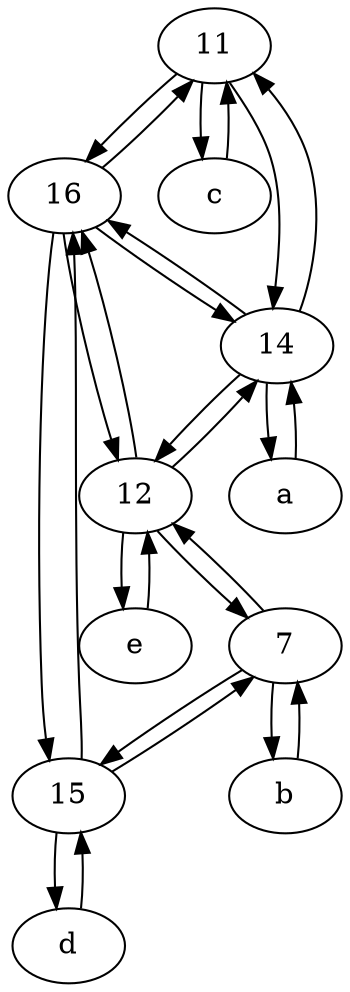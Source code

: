digraph  {
	11;
	d [pos="20,30!"];
	16;
	c [pos="20,10!"];
	a [pos="40,10!"];
	e [pos="30,50!"];
	15;
	12;
	14;
	7;
	b [pos="50,20!"];
	16 -> 14;
	a -> 14;
	7 -> b;
	b -> 7;
	d -> 15;
	16 -> 11;
	11 -> 16;
	e -> 12;
	12 -> 7;
	15 -> 7;
	7 -> 15;
	7 -> 12;
	14 -> a;
	12 -> 16;
	14 -> 11;
	14 -> 16;
	12 -> e;
	16 -> 12;
	16 -> 15;
	14 -> 12;
	c -> 11;
	11 -> c;
	15 -> 16;
	12 -> 14;
	11 -> 14;
	15 -> d;

	}